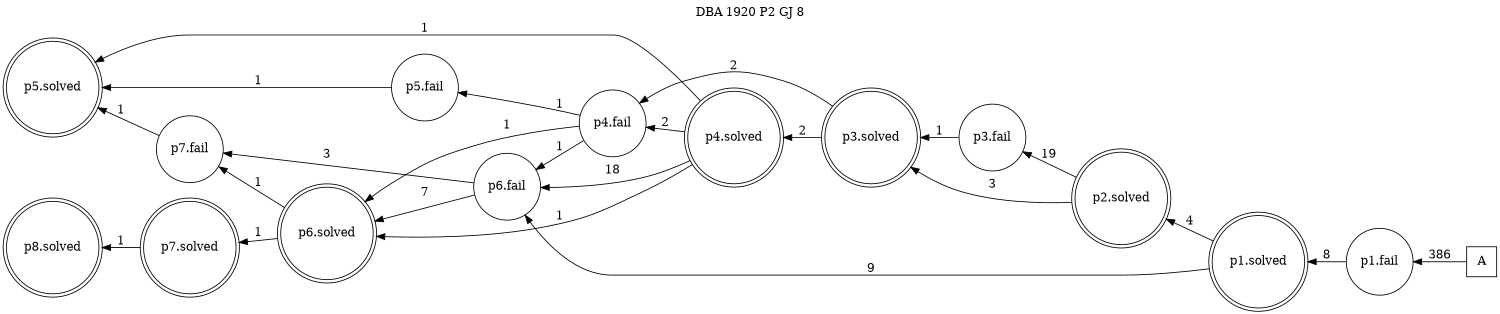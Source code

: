 digraph DBA_1920_P2_GJ_8_GOOD {
labelloc="tl"
label= " DBA 1920 P2 GJ 8 "
rankdir="RL";
graph [ size=" 10 , 10 !"]

"A" [shape="square" label="A"]
"p1.fail" [shape="circle" label="p1.fail"]
"p1.solved" [shape="doublecircle" label="p1.solved"]
"p2.solved" [shape="doublecircle" label="p2.solved"]
"p3.fail" [shape="circle" label="p3.fail"]
"p3.solved" [shape="doublecircle" label="p3.solved"]
"p4.solved" [shape="doublecircle" label="p4.solved"]
"p5.solved" [shape="doublecircle" label="p5.solved"]
"p6.fail" [shape="circle" label="p6.fail"]
"p6.solved" [shape="doublecircle" label="p6.solved"]
"p7.fail" [shape="circle" label="p7.fail"]
"p4.fail" [shape="circle" label="p4.fail"]
"p5.fail" [shape="circle" label="p5.fail"]
"p7.solved" [shape="doublecircle" label="p7.solved"]
"p8.solved" [shape="doublecircle" label="p8.solved"]
"A" -> "p1.fail" [ label=386]
"p1.fail" -> "p1.solved" [ label=8]
"p1.solved" -> "p2.solved" [ label=4]
"p1.solved" -> "p6.fail" [ label=9]
"p2.solved" -> "p3.fail" [ label=19]
"p2.solved" -> "p3.solved" [ label=3]
"p3.fail" -> "p3.solved" [ label=1]
"p3.solved" -> "p4.solved" [ label=2]
"p3.solved" -> "p4.fail" [ label=2]
"p4.solved" -> "p5.solved" [ label=1]
"p4.solved" -> "p6.fail" [ label=18]
"p4.solved" -> "p6.solved" [ label=1]
"p4.solved" -> "p4.fail" [ label=2]
"p6.fail" -> "p6.solved" [ label=7]
"p6.fail" -> "p7.fail" [ label=3]
"p6.solved" -> "p7.fail" [ label=1]
"p6.solved" -> "p7.solved" [ label=1]
"p7.fail" -> "p5.solved" [ label=1]
"p4.fail" -> "p6.fail" [ label=1]
"p4.fail" -> "p6.solved" [ label=1]
"p4.fail" -> "p5.fail" [ label=1]
"p5.fail" -> "p5.solved" [ label=1]
"p7.solved" -> "p8.solved" [ label=1]
}
